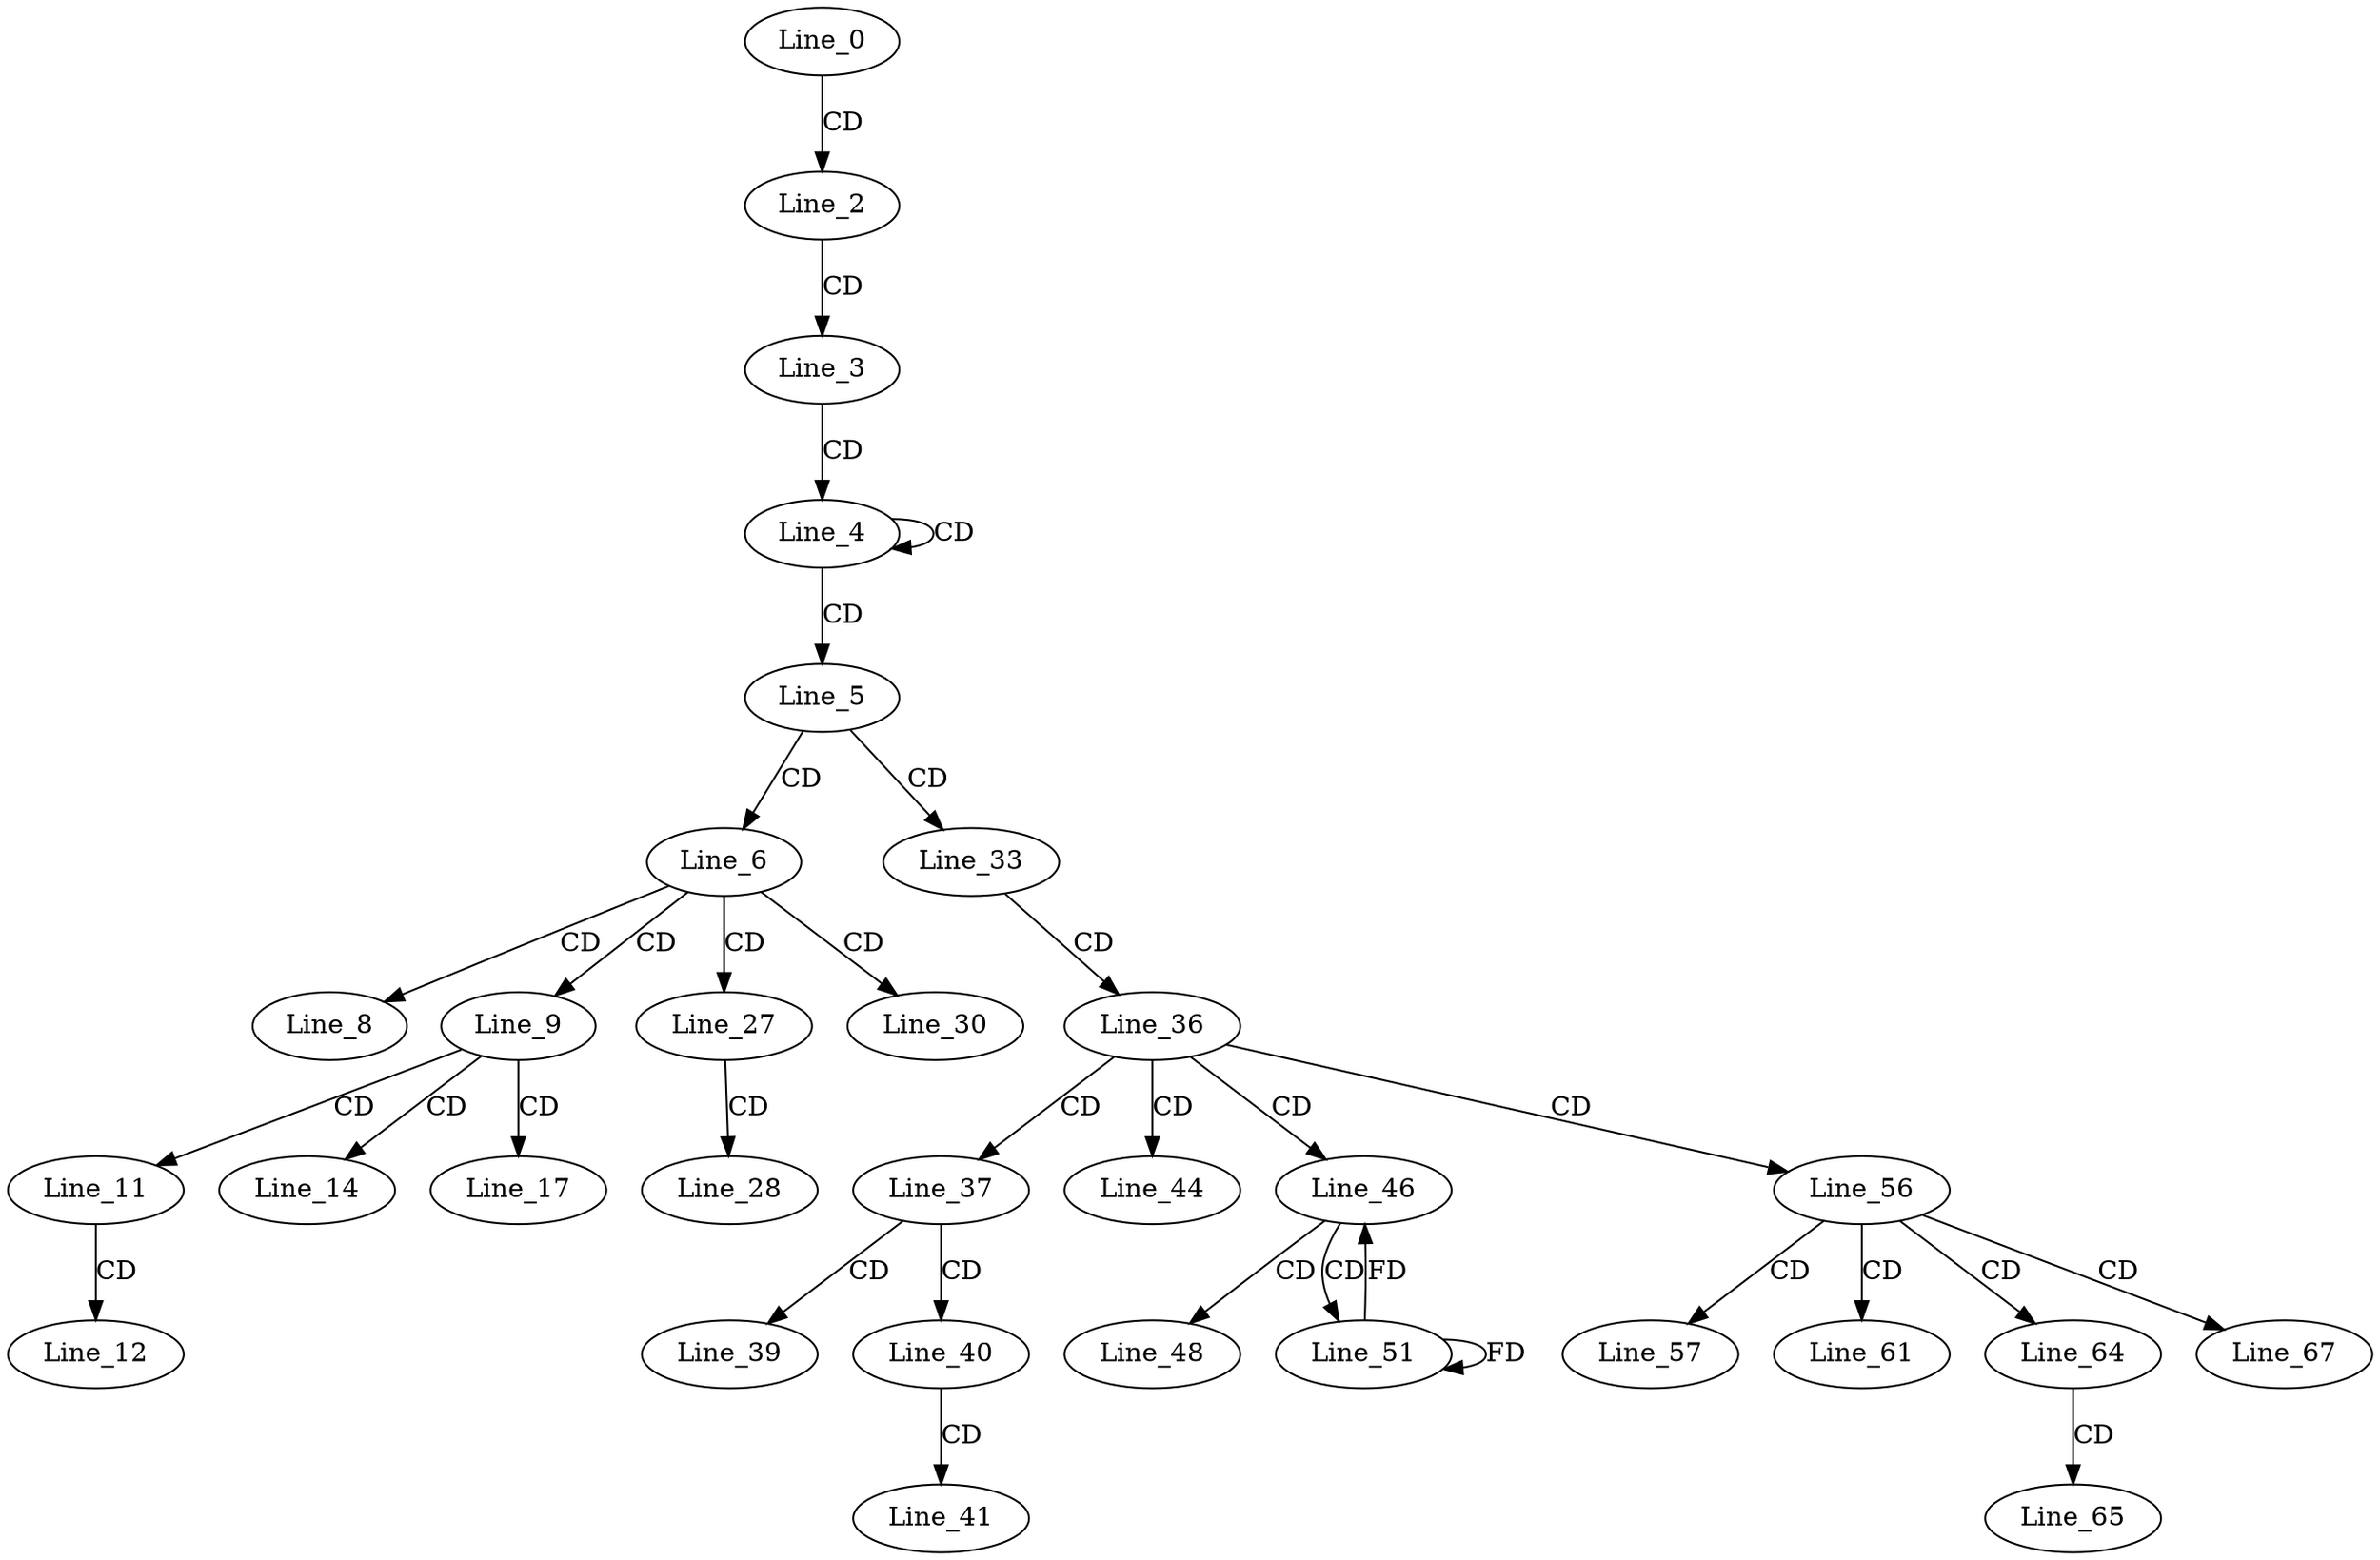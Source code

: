 digraph G {
  Line_0;
  Line_2;
  Line_3;
  Line_4;
  Line_4;
  Line_4;
  Line_5;
  Line_6;
  Line_8;
  Line_9;
  Line_9;
  Line_11;
  Line_12;
  Line_14;
  Line_17;
  Line_27;
  Line_28;
  Line_30;
  Line_33;
  Line_36;
  Line_37;
  Line_39;
  Line_40;
  Line_40;
  Line_41;
  Line_44;
  Line_46;
  Line_48;
  Line_51;
  Line_56;
  Line_57;
  Line_61;
  Line_64;
  Line_65;
  Line_67;
  Line_0 -> Line_2 [ label="CD" ];
  Line_2 -> Line_3 [ label="CD" ];
  Line_3 -> Line_4 [ label="CD" ];
  Line_4 -> Line_4 [ label="CD" ];
  Line_4 -> Line_5 [ label="CD" ];
  Line_5 -> Line_6 [ label="CD" ];
  Line_6 -> Line_8 [ label="CD" ];
  Line_6 -> Line_9 [ label="CD" ];
  Line_9 -> Line_11 [ label="CD" ];
  Line_11 -> Line_12 [ label="CD" ];
  Line_9 -> Line_14 [ label="CD" ];
  Line_9 -> Line_17 [ label="CD" ];
  Line_6 -> Line_27 [ label="CD" ];
  Line_27 -> Line_28 [ label="CD" ];
  Line_6 -> Line_30 [ label="CD" ];
  Line_5 -> Line_33 [ label="CD" ];
  Line_33 -> Line_36 [ label="CD" ];
  Line_36 -> Line_37 [ label="CD" ];
  Line_37 -> Line_39 [ label="CD" ];
  Line_37 -> Line_40 [ label="CD" ];
  Line_40 -> Line_41 [ label="CD" ];
  Line_36 -> Line_44 [ label="CD" ];
  Line_36 -> Line_46 [ label="CD" ];
  Line_46 -> Line_48 [ label="CD" ];
  Line_46 -> Line_51 [ label="CD" ];
  Line_51 -> Line_51 [ label="FD" ];
  Line_36 -> Line_56 [ label="CD" ];
  Line_56 -> Line_57 [ label="CD" ];
  Line_56 -> Line_61 [ label="CD" ];
  Line_56 -> Line_64 [ label="CD" ];
  Line_64 -> Line_65 [ label="CD" ];
  Line_56 -> Line_67 [ label="CD" ];
  Line_51 -> Line_46 [ label="FD" ];
}

